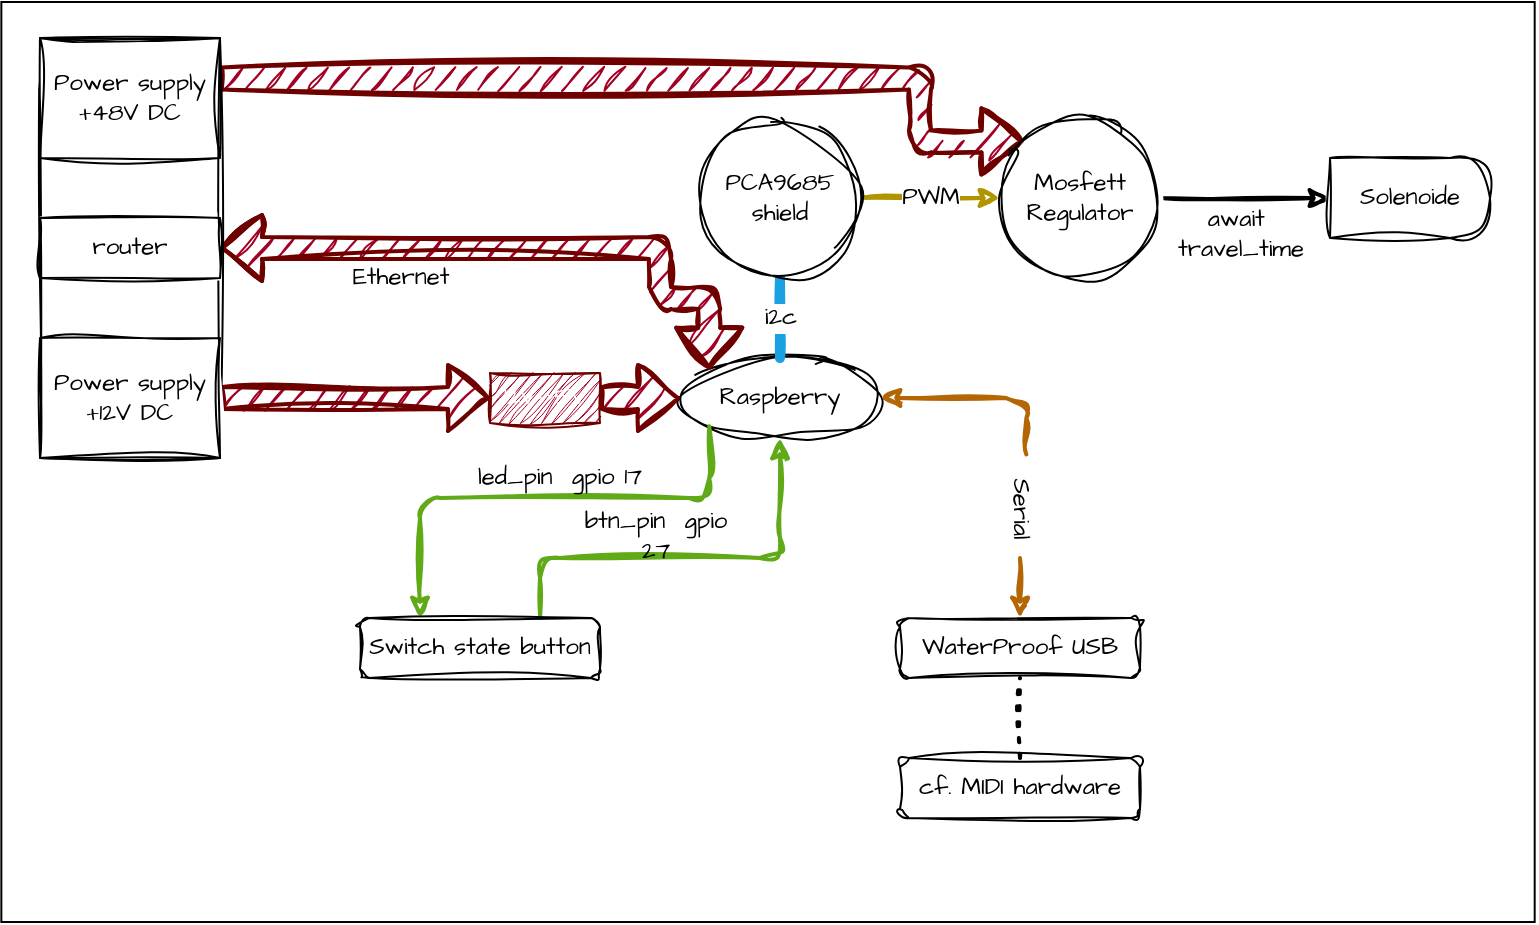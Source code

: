 <mxfile>
    <diagram id="gmd0m68qbSqrnd76yPIm" name="Page-1">
        <mxGraphModel dx="834" dy="989" grid="1" gridSize="10" guides="1" tooltips="1" connect="1" arrows="1" fold="1" page="1" pageScale="1" pageWidth="827" pageHeight="1169" background="none" math="0" shadow="0">
            <root>
                <mxCell id="0"/>
                <mxCell id="1" parent="0"/>
                <mxCell id="57" value="" style="rounded=0;whiteSpace=wrap;html=1;hachureGap=4;fontFamily=Architects Daughter;fontSource=https%3A%2F%2Ffonts.googleapis.com%2Fcss%3Ffamily%3DArchitects%2BDaughter;fontSize=20;" parent="1" vertex="1">
                    <mxGeometry x="30.67" y="92" width="766.67" height="460" as="geometry"/>
                </mxCell>
                <mxCell id="2" value="Raspberry" style="ellipse;whiteSpace=wrap;html=1;align=center;newEdgeStyle={&quot;edgeStyle&quot;:&quot;entityRelationEdgeStyle&quot;,&quot;startArrow&quot;:&quot;none&quot;,&quot;endArrow&quot;:&quot;none&quot;,&quot;segment&quot;:10,&quot;curved&quot;:1,&quot;sourcePerimeterSpacing&quot;:0,&quot;targetPerimeterSpacing&quot;:0};treeFolding=1;treeMoving=1;sketch=1;curveFitting=1;jiggle=2;fontFamily=Architects Daughter;fontSource=https%3A%2F%2Ffonts.googleapis.com%2Fcss%3Ffamily%3DArchitects%2BDaughter;" parent="1" vertex="1">
                    <mxGeometry x="370" y="270" width="100" height="40" as="geometry"/>
                </mxCell>
                <mxCell id="11" style="edgeStyle=orthogonalEdgeStyle;html=1;exitX=0.75;exitY=0;exitDx=0;exitDy=0;entryX=0.5;entryY=1;entryDx=0;entryDy=0;strokeWidth=2;fontSize=12;endArrow=classic;endFill=1;sketch=1;curveFitting=1;jiggle=2;strokeColor=#60A917;fontFamily=Architects Daughter;fontSource=https%3A%2F%2Ffonts.googleapis.com%2Fcss%3Ffamily%3DArchitects%2BDaughter;" parent="1" source="10" target="2" edge="1">
                    <mxGeometry relative="1" as="geometry">
                        <Array as="points">
                            <mxPoint x="300" y="370"/>
                            <mxPoint x="420" y="370"/>
                        </Array>
                    </mxGeometry>
                </mxCell>
                <mxCell id="12" style="edgeStyle=orthogonalEdgeStyle;html=1;exitX=0.25;exitY=0;exitDx=0;exitDy=0;entryX=0;entryY=1;entryDx=0;entryDy=0;strokeWidth=2;fontSize=12;endArrow=none;endFill=0;startArrow=classic;startFill=1;sketch=1;curveFitting=1;jiggle=2;fillColor=#6a00ff;strokeColor=#60A917;fontFamily=Architects Daughter;fontSource=https%3A%2F%2Ffonts.googleapis.com%2Fcss%3Ffamily%3DArchitects%2BDaughter;" parent="1" source="10" target="2" edge="1">
                    <mxGeometry relative="1" as="geometry">
                        <Array as="points">
                            <mxPoint x="240" y="340"/>
                            <mxPoint x="385" y="340"/>
                        </Array>
                    </mxGeometry>
                </mxCell>
                <mxCell id="10" value="&lt;font style=&quot;font-size: 12px;&quot;&gt;Switch state button&lt;/font&gt;" style="rounded=1;whiteSpace=wrap;html=1;fontSize=7;sketch=1;curveFitting=1;jiggle=2;fontFamily=Architects Daughter;fontSource=https%3A%2F%2Ffonts.googleapis.com%2Fcss%3Ffamily%3DArchitects%2BDaughter;" parent="1" vertex="1">
                    <mxGeometry x="210" y="400" width="120" height="30" as="geometry"/>
                </mxCell>
                <mxCell id="14" value="led_pin&amp;nbsp; gpio 17" style="text;strokeColor=none;align=center;fillColor=none;html=1;verticalAlign=middle;whiteSpace=wrap;rounded=0;fontSize=12;sketch=1;curveFitting=1;jiggle=2;fontFamily=Architects Daughter;fontSource=https%3A%2F%2Ffonts.googleapis.com%2Fcss%3Ffamily%3DArchitects%2BDaughter;" parent="1" vertex="1">
                    <mxGeometry x="265" y="315" width="90" height="30" as="geometry"/>
                </mxCell>
                <mxCell id="15" value="btn_pin&amp;nbsp; gpio 27" style="text;strokeColor=none;align=center;fillColor=none;html=1;verticalAlign=middle;whiteSpace=wrap;rounded=0;fontSize=12;sketch=1;curveFitting=1;jiggle=2;fontFamily=Architects Daughter;fontSource=https%3A%2F%2Ffonts.googleapis.com%2Fcss%3Ffamily%3DArchitects%2BDaughter;" parent="1" vertex="1">
                    <mxGeometry x="313" y="344" width="90" height="30" as="geometry"/>
                </mxCell>
                <mxCell id="17" value="" style="shape=flexArrow;endArrow=classic;html=1;strokeWidth=2;fontSize=12;entryX=0;entryY=0.5;entryDx=0;entryDy=0;exitX=1;exitY=0.5;exitDx=0;exitDy=0;sketch=1;curveFitting=1;jiggle=2;fillColor=#a20025;strokeColor=#6F0000;fontFamily=Architects Daughter;fontSource=https%3A%2F%2Ffonts.googleapis.com%2Fcss%3Ffamily%3DArchitects%2BDaughter;" parent="1" source="48" target="21" edge="1">
                    <mxGeometry width="50" height="50" relative="1" as="geometry">
                        <mxPoint x="160" y="290" as="sourcePoint"/>
                        <mxPoint x="260" y="290" as="targetPoint"/>
                    </mxGeometry>
                </mxCell>
                <mxCell id="19" value="" style="shape=flexArrow;endArrow=classic;html=1;strokeWidth=2;fontSize=12;entryX=0;entryY=0;entryDx=0;entryDy=0;edgeStyle=orthogonalEdgeStyle;exitX=1;exitY=0.337;exitDx=0;exitDy=0;exitPerimeter=0;sketch=1;curveFitting=1;jiggle=2;fillColor=#a20025;strokeColor=#6F0000;fontFamily=Architects Daughter;fontSource=https%3A%2F%2Ffonts.googleapis.com%2Fcss%3Ffamily%3DArchitects%2BDaughter;" parent="1" source="46" target="36" edge="1">
                    <mxGeometry width="50" height="50" relative="1" as="geometry">
                        <mxPoint x="150" y="130" as="sourcePoint"/>
                        <mxPoint x="480" y="140" as="targetPoint"/>
                        <Array as="points">
                            <mxPoint x="490" y="130"/>
                            <mxPoint x="490" y="162"/>
                        </Array>
                    </mxGeometry>
                </mxCell>
                <mxCell id="21" value="12V-&amp;gt;5V" style="rounded=0;whiteSpace=wrap;html=1;fontSize=12;sketch=1;curveFitting=1;jiggle=2;fillColor=#a20025;fontColor=#ffffff;strokeColor=#6F0000;fontFamily=Architects Daughter;fontSource=https%3A%2F%2Ffonts.googleapis.com%2Fcss%3Ffamily%3DArchitects%2BDaughter;" parent="1" vertex="1">
                    <mxGeometry x="275" y="277.5" width="55" height="25" as="geometry"/>
                </mxCell>
                <mxCell id="22" value="" style="shape=flexArrow;endArrow=classic;html=1;strokeWidth=2;fontSize=12;exitX=1;exitY=0.5;exitDx=0;exitDy=0;sketch=1;curveFitting=1;jiggle=2;fillColor=#a20025;strokeColor=#6F0000;fontFamily=Architects Daughter;fontSource=https%3A%2F%2Ffonts.googleapis.com%2Fcss%3Ffamily%3DArchitects%2BDaughter;" parent="1" source="21" edge="1">
                    <mxGeometry width="50" height="50" relative="1" as="geometry">
                        <mxPoint x="390" y="340" as="sourcePoint"/>
                        <mxPoint x="370" y="290" as="targetPoint"/>
                    </mxGeometry>
                </mxCell>
                <mxCell id="25" value="&lt;font style=&quot;font-size: 12px;&quot;&gt;WaterProof USB&lt;br&gt;&lt;/font&gt;" style="rounded=1;whiteSpace=wrap;html=1;fontSize=7;sketch=1;curveFitting=1;jiggle=2;fontFamily=Architects Daughter;fontSource=https%3A%2F%2Ffonts.googleapis.com%2Fcss%3Ffamily%3DArchitects%2BDaughter;" parent="1" vertex="1">
                    <mxGeometry x="480" y="400" width="120" height="30" as="geometry"/>
                </mxCell>
                <mxCell id="28" value="" style="endArrow=none;html=1;strokeWidth=5;fontSize=12;exitX=0.5;exitY=0;exitDx=0;exitDy=0;entryX=0.5;entryY=1;entryDx=0;entryDy=0;endFill=0;sketch=1;curveFitting=1;jiggle=2;strokeColor=#1BA1E2;fontFamily=Architects Daughter;fontSource=https%3A%2F%2Ffonts.googleapis.com%2Fcss%3Ffamily%3DArchitects%2BDaughter;" parent="1" source="2" edge="1">
                    <mxGeometry relative="1" as="geometry">
                        <mxPoint x="490" y="290" as="sourcePoint"/>
                        <mxPoint x="420" y="230" as="targetPoint"/>
                    </mxGeometry>
                </mxCell>
                <mxCell id="29" value="i2c" style="edgeLabel;resizable=0;html=1;align=center;verticalAlign=middle;fontSize=12;sketch=1;curveFitting=1;jiggle=2;fontFamily=Architects Daughter;fontSource=https%3A%2F%2Ffonts.googleapis.com%2Fcss%3Ffamily%3DArchitects%2BDaughter;" parent="28" connectable="0" vertex="1">
                    <mxGeometry relative="1" as="geometry"/>
                </mxCell>
                <mxCell id="30" style="edgeStyle=orthogonalEdgeStyle;html=1;exitX=-0.036;exitY=0.395;exitDx=0;exitDy=0;entryX=1;entryY=0.5;entryDx=0;entryDy=0;strokeWidth=2;fontSize=12;endArrow=classic;endFill=1;startArrow=none;startFill=1;exitPerimeter=0;sketch=1;curveFitting=1;jiggle=2;fontFamily=Architects Daughter;fontSource=https%3A%2F%2Ffonts.googleapis.com%2Fcss%3Ffamily%3DArchitects%2BDaughter;fillColor=#fad7ac;strokeColor=#b46504;" parent="1" source="52" target="2" edge="1">
                    <mxGeometry relative="1" as="geometry">
                        <mxPoint x="340" y="445" as="sourcePoint"/>
                        <mxPoint x="465.233" y="314.191" as="targetPoint"/>
                        <Array as="points">
                            <mxPoint x="543" y="290"/>
                        </Array>
                    </mxGeometry>
                </mxCell>
                <mxCell id="34" value="&lt;font style=&quot;font-size: 12px;&quot;&gt;cf. MIDI hardware&lt;br&gt;&lt;/font&gt;" style="rounded=1;whiteSpace=wrap;html=1;fontSize=7;sketch=1;curveFitting=1;jiggle=2;fontFamily=Architects Daughter;fontSource=https%3A%2F%2Ffonts.googleapis.com%2Fcss%3Ffamily%3DArchitects%2BDaughter;" parent="1" vertex="1">
                    <mxGeometry x="480" y="470" width="120" height="30" as="geometry"/>
                </mxCell>
                <mxCell id="35" value="" style="endArrow=none;dashed=1;html=1;dashPattern=1 3;strokeWidth=2;fontSize=12;fillColor=default;entryX=0.5;entryY=1;entryDx=0;entryDy=0;exitX=0.5;exitY=0;exitDx=0;exitDy=0;sketch=1;curveFitting=1;jiggle=2;fontFamily=Architects Daughter;fontSource=https%3A%2F%2Ffonts.googleapis.com%2Fcss%3Ffamily%3DArchitects%2BDaughter;" parent="1" source="34" target="25" edge="1">
                    <mxGeometry width="50" height="50" relative="1" as="geometry">
                        <mxPoint x="420" y="390" as="sourcePoint"/>
                        <mxPoint x="470" y="340" as="targetPoint"/>
                    </mxGeometry>
                </mxCell>
                <mxCell id="41" style="edgeStyle=none;html=1;exitX=1;exitY=0.5;exitDx=0;exitDy=0;entryX=0;entryY=0.5;entryDx=0;entryDy=0;strokeWidth=2;fontSize=12;startArrow=none;startFill=0;endArrow=classic;endFill=1;fillColor=default;sketch=1;curveFitting=1;jiggle=2;fontFamily=Architects Daughter;fontSource=https%3A%2F%2Ffonts.googleapis.com%2Fcss%3Ffamily%3DArchitects%2BDaughter;" parent="1" source="36" target="37" edge="1">
                    <mxGeometry relative="1" as="geometry"/>
                </mxCell>
                <mxCell id="36" value="Mosfett&lt;br&gt;Regulator" style="ellipse;whiteSpace=wrap;html=1;aspect=fixed;fontSize=12;sketch=1;curveFitting=1;jiggle=2;fontFamily=Architects Daughter;fontSource=https%3A%2F%2Ffonts.googleapis.com%2Fcss%3Ffamily%3DArchitects%2BDaughter;" parent="1" vertex="1">
                    <mxGeometry x="530" y="150" width="80" height="80" as="geometry"/>
                </mxCell>
                <mxCell id="37" value="&lt;font data-font-src=&quot;https://fonts.googleapis.com/css?family=Architects+Daughter&quot;&gt;Solenoide&lt;/font&gt;" style="shape=delay;whiteSpace=wrap;html=1;fontSize=12;sketch=1;curveFitting=1;jiggle=2;fontFamily=Architects Daughter;fontSource=https%3A%2F%2Ffonts.googleapis.com%2Fcss%3Ffamily%3DArchitects%2BDaughter;" parent="1" vertex="1">
                    <mxGeometry x="695" y="170" width="80" height="40" as="geometry"/>
                </mxCell>
                <mxCell id="38" value="" style="endArrow=classic;html=1;strokeWidth=2;fontSize=12;exitX=1;exitY=0.5;exitDx=0;exitDy=0;entryX=0;entryY=0.5;entryDx=0;entryDy=0;sketch=1;curveFitting=1;jiggle=2;fontFamily=Architects Daughter;fontSource=https%3A%2F%2Ffonts.googleapis.com%2Fcss%3Ffamily%3DArchitects%2BDaughter;fillColor=#e3c800;strokeColor=#B09500;" parent="1" target="36" edge="1">
                    <mxGeometry relative="1" as="geometry">
                        <mxPoint x="460" y="190" as="sourcePoint"/>
                        <mxPoint x="510" y="190" as="targetPoint"/>
                    </mxGeometry>
                </mxCell>
                <mxCell id="39" value="PWM" style="edgeLabel;resizable=0;html=1;align=center;verticalAlign=middle;fontSize=12;sketch=1;curveFitting=1;jiggle=2;fontFamily=Architects Daughter;fontSource=https%3A%2F%2Ffonts.googleapis.com%2Fcss%3Ffamily%3DArchitects%2BDaughter;" parent="38" connectable="0" vertex="1">
                    <mxGeometry relative="1" as="geometry"/>
                </mxCell>
                <mxCell id="42" value="" style="shape=flexArrow;endArrow=classic;html=1;strokeWidth=2;fontSize=12;entryX=0;entryY=0;entryDx=0;entryDy=0;edgeStyle=orthogonalEdgeStyle;startArrow=block;sketch=1;curveFitting=1;jiggle=2;fillColor=#a20025;strokeColor=#6F0000;fontFamily=Architects Daughter;fontSource=https%3A%2F%2Ffonts.googleapis.com%2Fcss%3Ffamily%3DArchitects%2BDaughter;" parent="1" source="47" target="2" edge="1">
                    <mxGeometry width="50" height="50" relative="1" as="geometry">
                        <mxPoint x="150" y="220" as="sourcePoint"/>
                        <mxPoint x="420" y="200" as="targetPoint"/>
                        <Array as="points">
                            <mxPoint x="360" y="215"/>
                            <mxPoint x="360" y="240"/>
                            <mxPoint x="385" y="240"/>
                        </Array>
                    </mxGeometry>
                </mxCell>
                <mxCell id="43" value="Ethernet" style="edgeLabel;html=1;align=center;verticalAlign=middle;resizable=0;points=[];fontSize=12;sketch=1;curveFitting=1;jiggle=2;fontFamily=Architects Daughter;fontSource=https%3A%2F%2Ffonts.googleapis.com%2Fcss%3Ffamily%3DArchitects%2BDaughter;" parent="42" vertex="1" connectable="0">
                    <mxGeometry x="0.193" y="-1" relative="1" as="geometry">
                        <mxPoint x="-92" y="14" as="offset"/>
                    </mxGeometry>
                </mxCell>
                <mxCell id="44" value="await&amp;nbsp;&lt;br&gt;travel_time" style="text;html=1;align=center;verticalAlign=middle;resizable=0;points=[];autosize=1;strokeColor=none;fillColor=none;sketch=1;curveFitting=1;jiggle=2;fontFamily=Architects Daughter;fontSource=https%3A%2F%2Ffonts.googleapis.com%2Fcss%3Ffamily%3DArchitects%2BDaughter;" parent="1" vertex="1">
                    <mxGeometry x="605" y="188" width="90" height="40" as="geometry"/>
                </mxCell>
                <mxCell id="45" value="" style="rounded=0;whiteSpace=wrap;html=1;sketch=1;curveFitting=1;jiggle=2;fontFamily=Architects Daughter;fontSource=https%3A%2F%2Ffonts.googleapis.com%2Fcss%3Ffamily%3DArchitects%2BDaughter;" parent="1" vertex="1">
                    <mxGeometry x="50" y="110" width="90" height="210" as="geometry"/>
                </mxCell>
                <mxCell id="46" value="Power supply&lt;br&gt;+48V DC" style="rounded=0;whiteSpace=wrap;html=1;sketch=1;curveFitting=1;jiggle=2;fontFamily=Architects Daughter;fontSource=https%3A%2F%2Ffonts.googleapis.com%2Fcss%3Ffamily%3DArchitects%2BDaughter;" parent="1" vertex="1">
                    <mxGeometry x="50" y="110" width="90" height="60" as="geometry"/>
                </mxCell>
                <mxCell id="47" value="router" style="rounded=0;whiteSpace=wrap;html=1;sketch=1;curveFitting=1;jiggle=2;fontFamily=Architects Daughter;fontSource=https%3A%2F%2Ffonts.googleapis.com%2Fcss%3Ffamily%3DArchitects%2BDaughter;" parent="1" vertex="1">
                    <mxGeometry x="50" y="200" width="90" height="30" as="geometry"/>
                </mxCell>
                <mxCell id="48" value="Power supply&lt;br&gt;+12V DC" style="rounded=0;whiteSpace=wrap;html=1;sketch=1;curveFitting=1;jiggle=2;fontFamily=Architects Daughter;fontSource=https%3A%2F%2Ffonts.googleapis.com%2Fcss%3Ffamily%3DArchitects%2BDaughter;" parent="1" vertex="1">
                    <mxGeometry x="50" y="260" width="90" height="60" as="geometry"/>
                </mxCell>
                <mxCell id="54" value="" style="edgeStyle=orthogonalEdgeStyle;html=1;exitX=0.5;exitY=0;exitDx=0;exitDy=0;entryX=1;entryY=0.5;entryDx=0;entryDy=0;strokeWidth=2;fontSize=12;endArrow=none;endFill=1;startArrow=classic;startFill=1;sketch=1;curveFitting=1;jiggle=2;fontFamily=Architects Daughter;fontSource=https%3A%2F%2Ffonts.googleapis.com%2Fcss%3Ffamily%3DArchitects%2BDaughter;fillColor=#fad7ac;strokeColor=#b46504;" parent="1" source="25" target="52" edge="1">
                    <mxGeometry relative="1" as="geometry">
                        <mxPoint x="510" y="400" as="sourcePoint"/>
                        <mxPoint x="470" y="290" as="targetPoint"/>
                    </mxGeometry>
                </mxCell>
                <mxCell id="52" value="Serial" style="text;html=1;align=center;verticalAlign=middle;resizable=0;points=[];autosize=1;strokeColor=none;fillColor=none;rotation=90;sketch=1;curveFitting=1;jiggle=2;fontFamily=Architects Daughter;fontSource=https%3A%2F%2Ffonts.googleapis.com%2Fcss%3Ffamily%3DArchitects%2BDaughter;" parent="1" vertex="1">
                    <mxGeometry x="515" y="330" width="50" height="30" as="geometry"/>
                </mxCell>
                <mxCell id="55" value="PCA9685&lt;br&gt;shield" style="ellipse;whiteSpace=wrap;html=1;aspect=fixed;fontSize=12;sketch=1;curveFitting=1;jiggle=2;fontFamily=Architects Daughter;fontSource=https%3A%2F%2Ffonts.googleapis.com%2Fcss%3Ffamily%3DArchitects%2BDaughter;" parent="1" vertex="1">
                    <mxGeometry x="380" y="150" width="80" height="80" as="geometry"/>
                </mxCell>
            </root>
        </mxGraphModel>
    </diagram>
</mxfile>
